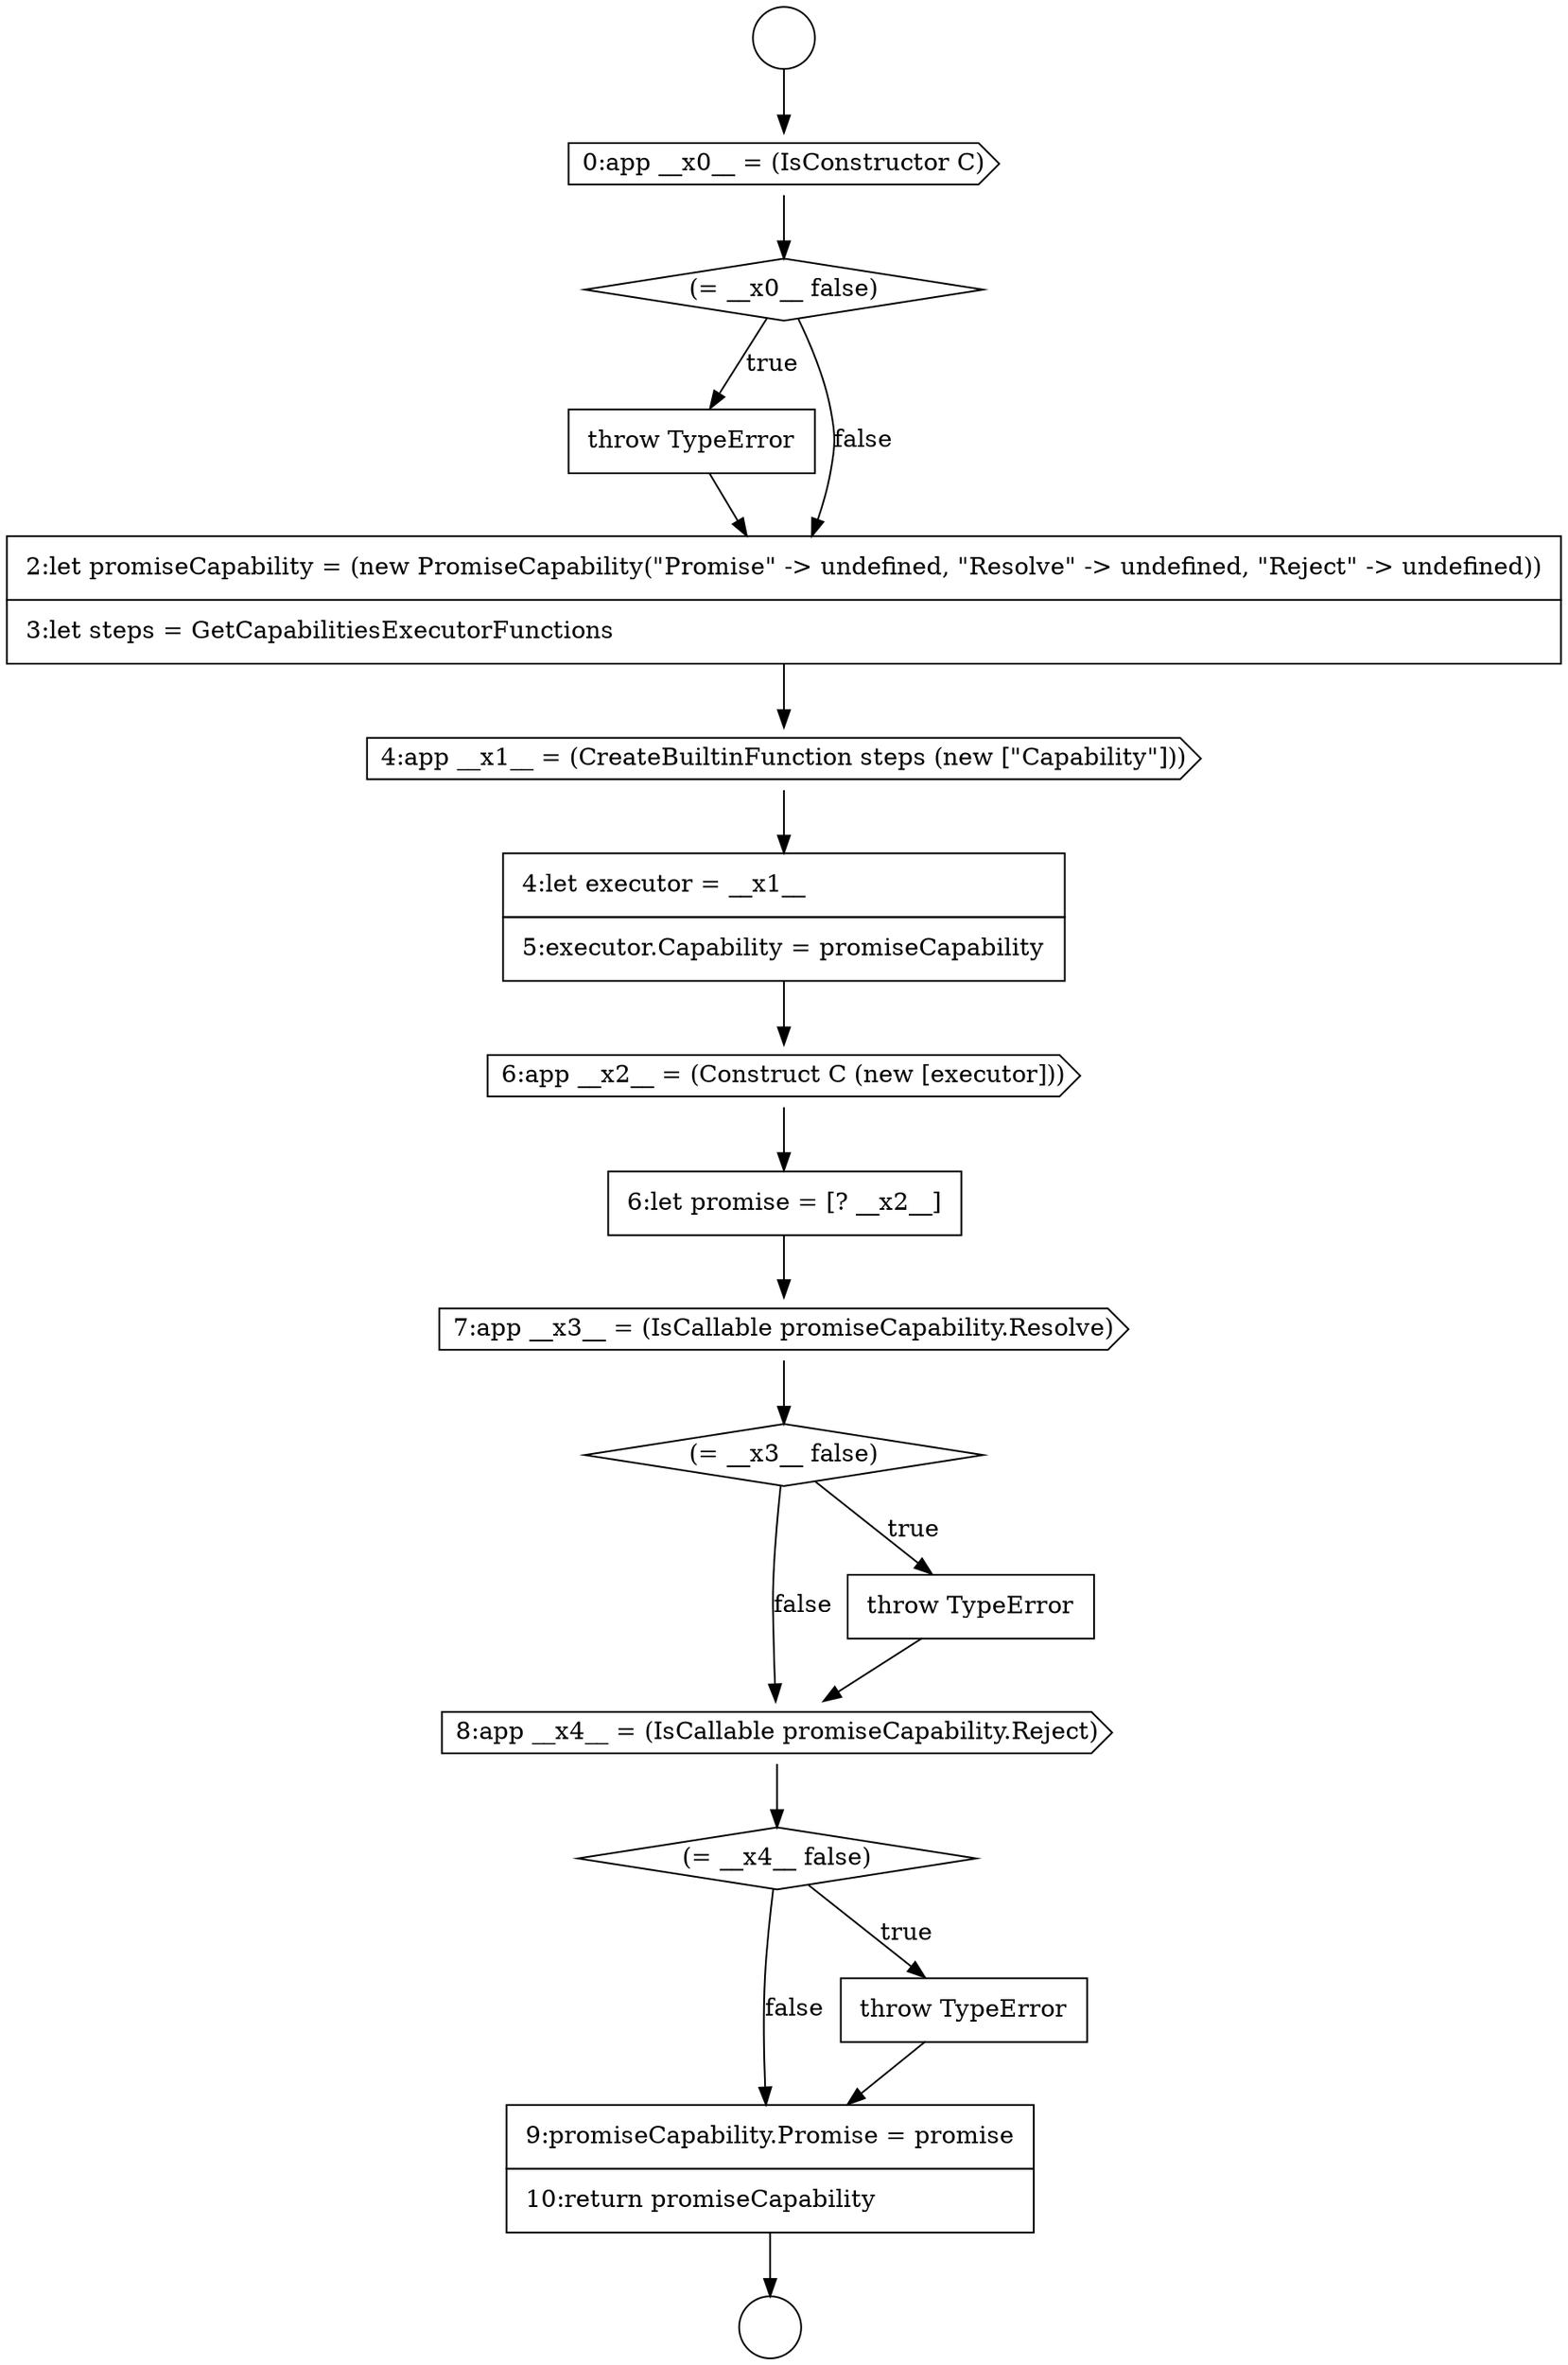 digraph {
  node17307 [shape=cds, label=<<font color="black">8:app __x4__ = (IsCallable promiseCapability.Reject)</font>> color="black" fillcolor="white" style=filled]
  node17310 [shape=none, margin=0, label=<<font color="black">
    <table border="0" cellborder="1" cellspacing="0" cellpadding="10">
      <tr><td align="left">9:promiseCapability.Promise = promise</td></tr>
      <tr><td align="left">10:return promiseCapability</td></tr>
    </table>
  </font>> color="black" fillcolor="white" style=filled]
  node17302 [shape=cds, label=<<font color="black">6:app __x2__ = (Construct C (new [executor]))</font>> color="black" fillcolor="white" style=filled]
  node17298 [shape=none, margin=0, label=<<font color="black">
    <table border="0" cellborder="1" cellspacing="0" cellpadding="10">
      <tr><td align="left">throw TypeError</td></tr>
    </table>
  </font>> color="black" fillcolor="white" style=filled]
  node17303 [shape=none, margin=0, label=<<font color="black">
    <table border="0" cellborder="1" cellspacing="0" cellpadding="10">
      <tr><td align="left">6:let promise = [? __x2__]</td></tr>
    </table>
  </font>> color="black" fillcolor="white" style=filled]
  node17296 [shape=cds, label=<<font color="black">0:app __x0__ = (IsConstructor C)</font>> color="black" fillcolor="white" style=filled]
  node17306 [shape=none, margin=0, label=<<font color="black">
    <table border="0" cellborder="1" cellspacing="0" cellpadding="10">
      <tr><td align="left">throw TypeError</td></tr>
    </table>
  </font>> color="black" fillcolor="white" style=filled]
  node17299 [shape=none, margin=0, label=<<font color="black">
    <table border="0" cellborder="1" cellspacing="0" cellpadding="10">
      <tr><td align="left">2:let promiseCapability = (new PromiseCapability(&quot;Promise&quot; -&gt; undefined, &quot;Resolve&quot; -&gt; undefined, &quot;Reject&quot; -&gt; undefined))</td></tr>
      <tr><td align="left">3:let steps = GetCapabilitiesExecutorFunctions</td></tr>
    </table>
  </font>> color="black" fillcolor="white" style=filled]
  node17305 [shape=diamond, label=<<font color="black">(= __x3__ false)</font>> color="black" fillcolor="white" style=filled]
  node17300 [shape=cds, label=<<font color="black">4:app __x1__ = (CreateBuiltinFunction steps (new [&quot;Capability&quot;]))</font>> color="black" fillcolor="white" style=filled]
  node17308 [shape=diamond, label=<<font color="black">(= __x4__ false)</font>> color="black" fillcolor="white" style=filled]
  node17294 [shape=circle label=" " color="black" fillcolor="white" style=filled]
  node17301 [shape=none, margin=0, label=<<font color="black">
    <table border="0" cellborder="1" cellspacing="0" cellpadding="10">
      <tr><td align="left">4:let executor = __x1__</td></tr>
      <tr><td align="left">5:executor.Capability = promiseCapability</td></tr>
    </table>
  </font>> color="black" fillcolor="white" style=filled]
  node17297 [shape=diamond, label=<<font color="black">(= __x0__ false)</font>> color="black" fillcolor="white" style=filled]
  node17295 [shape=circle label=" " color="black" fillcolor="white" style=filled]
  node17309 [shape=none, margin=0, label=<<font color="black">
    <table border="0" cellborder="1" cellspacing="0" cellpadding="10">
      <tr><td align="left">throw TypeError</td></tr>
    </table>
  </font>> color="black" fillcolor="white" style=filled]
  node17304 [shape=cds, label=<<font color="black">7:app __x3__ = (IsCallable promiseCapability.Resolve)</font>> color="black" fillcolor="white" style=filled]
  node17299 -> node17300 [ color="black"]
  node17305 -> node17306 [label=<<font color="black">true</font>> color="black"]
  node17305 -> node17307 [label=<<font color="black">false</font>> color="black"]
  node17297 -> node17298 [label=<<font color="black">true</font>> color="black"]
  node17297 -> node17299 [label=<<font color="black">false</font>> color="black"]
  node17300 -> node17301 [ color="black"]
  node17308 -> node17309 [label=<<font color="black">true</font>> color="black"]
  node17308 -> node17310 [label=<<font color="black">false</font>> color="black"]
  node17294 -> node17296 [ color="black"]
  node17310 -> node17295 [ color="black"]
  node17304 -> node17305 [ color="black"]
  node17302 -> node17303 [ color="black"]
  node17296 -> node17297 [ color="black"]
  node17309 -> node17310 [ color="black"]
  node17303 -> node17304 [ color="black"]
  node17306 -> node17307 [ color="black"]
  node17298 -> node17299 [ color="black"]
  node17301 -> node17302 [ color="black"]
  node17307 -> node17308 [ color="black"]
}
